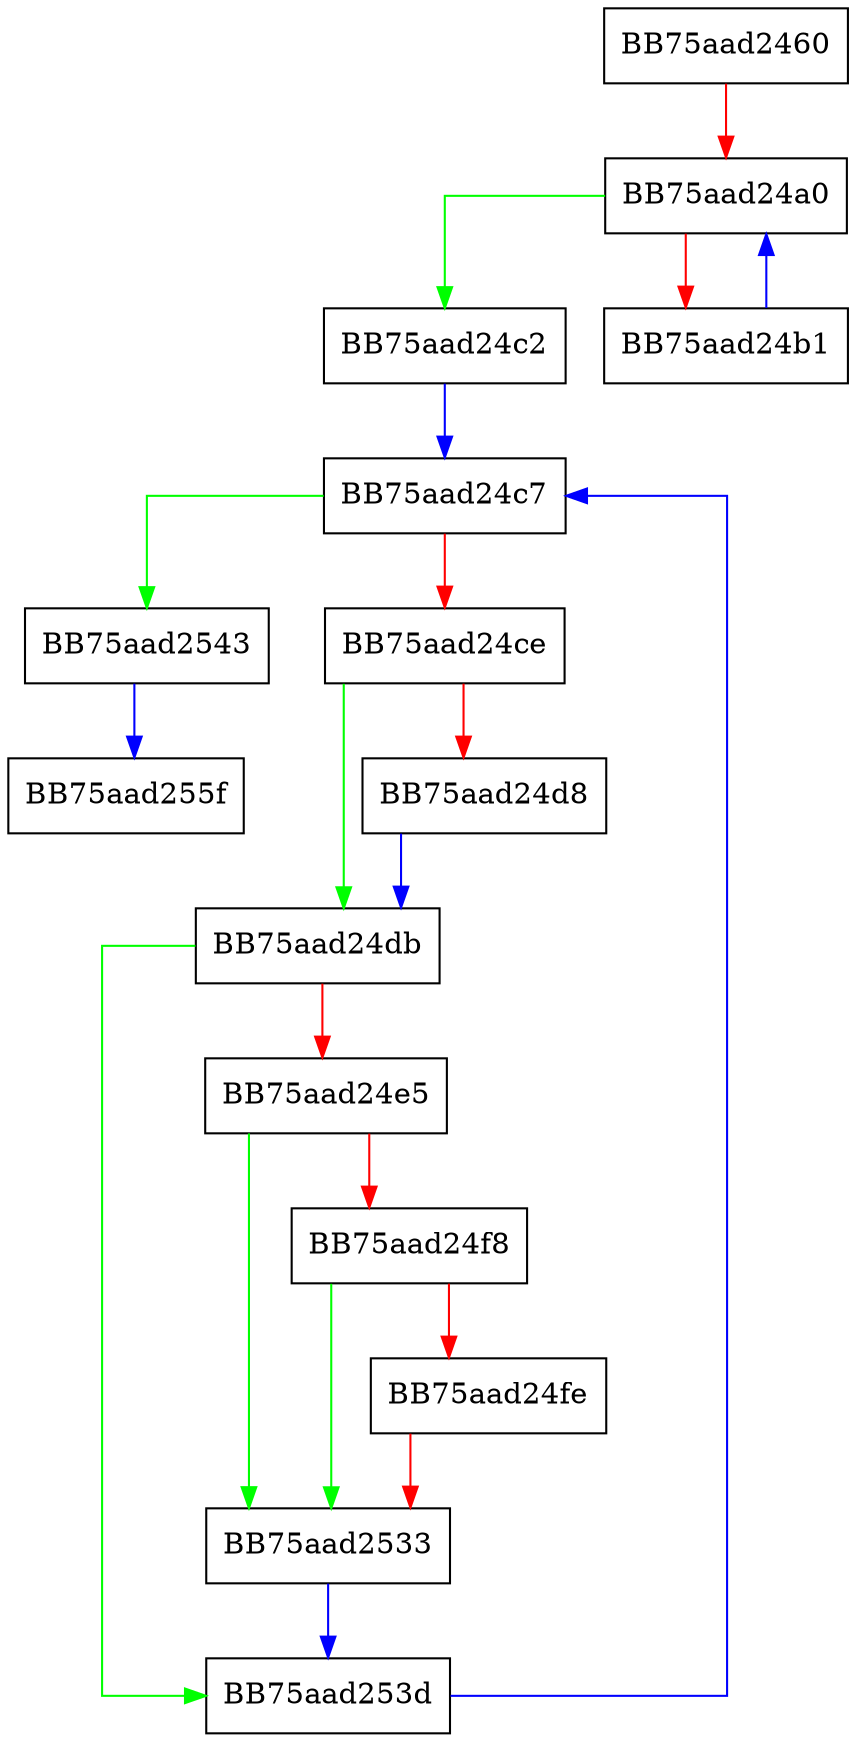 digraph Clear {
  node [shape="box"];
  graph [splines=ortho];
  BB75aad2460 -> BB75aad24a0 [color="red"];
  BB75aad24a0 -> BB75aad24c2 [color="green"];
  BB75aad24a0 -> BB75aad24b1 [color="red"];
  BB75aad24b1 -> BB75aad24a0 [color="blue"];
  BB75aad24c2 -> BB75aad24c7 [color="blue"];
  BB75aad24c7 -> BB75aad2543 [color="green"];
  BB75aad24c7 -> BB75aad24ce [color="red"];
  BB75aad24ce -> BB75aad24db [color="green"];
  BB75aad24ce -> BB75aad24d8 [color="red"];
  BB75aad24d8 -> BB75aad24db [color="blue"];
  BB75aad24db -> BB75aad253d [color="green"];
  BB75aad24db -> BB75aad24e5 [color="red"];
  BB75aad24e5 -> BB75aad2533 [color="green"];
  BB75aad24e5 -> BB75aad24f8 [color="red"];
  BB75aad24f8 -> BB75aad2533 [color="green"];
  BB75aad24f8 -> BB75aad24fe [color="red"];
  BB75aad24fe -> BB75aad2533 [color="red"];
  BB75aad2533 -> BB75aad253d [color="blue"];
  BB75aad253d -> BB75aad24c7 [color="blue"];
  BB75aad2543 -> BB75aad255f [color="blue"];
}